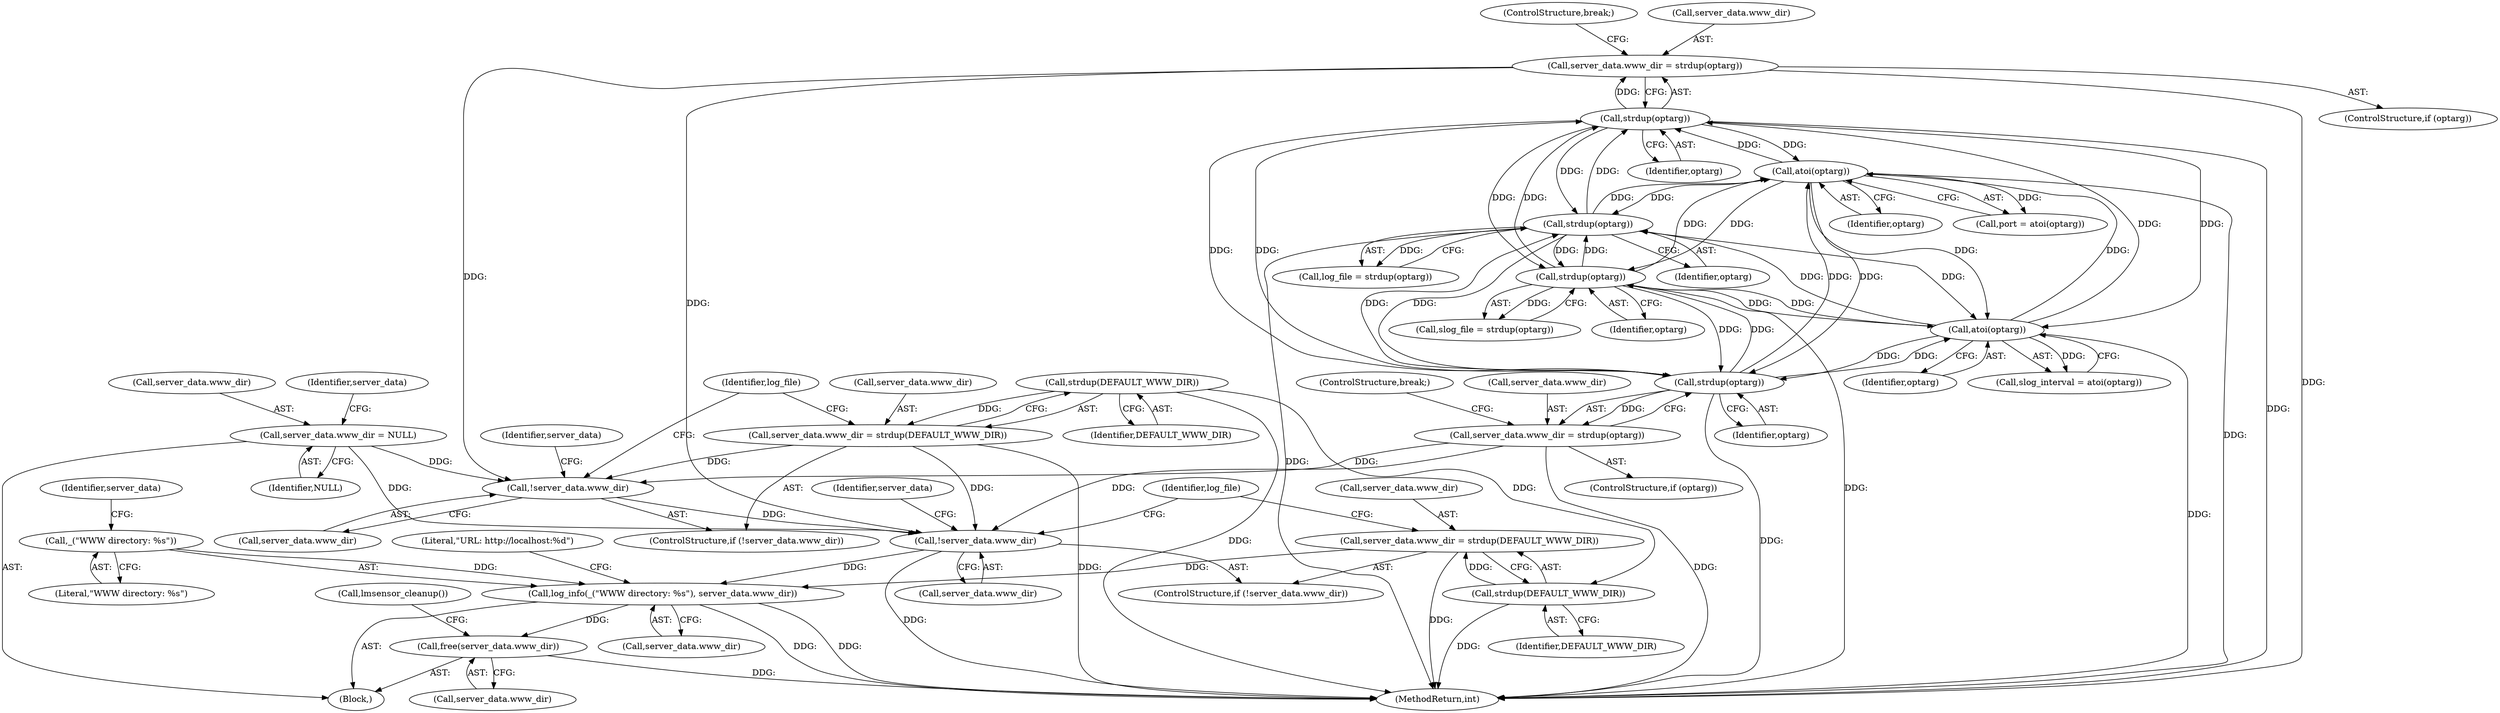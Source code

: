 digraph "0_wpitchoune_8b10426dcc0246c1712a99460dd470dcb1cc4d9c_0@API" {
"1000403" [label="(Call,free(server_data.www_dir))"];
"1000319" [label="(Call,log_info(_(\"WWW directory: %s\"), server_data.www_dir))"];
"1000320" [label="(Call,_(\"WWW directory: %s\"))"];
"1000293" [label="(Call,server_data.www_dir = strdup(DEFAULT_WWW_DIR))"];
"1000297" [label="(Call,strdup(DEFAULT_WWW_DIR))"];
"1000274" [label="(Call,strdup(DEFAULT_WWW_DIR))"];
"1000289" [label="(Call,!server_data.www_dir)"];
"1000266" [label="(Call,!server_data.www_dir)"];
"1000127" [label="(Call,server_data.www_dir = NULL)"];
"1000270" [label="(Call,server_data.www_dir = strdup(DEFAULT_WWW_DIR))"];
"1000174" [label="(Call,server_data.www_dir = strdup(optarg))"];
"1000178" [label="(Call,strdup(optarg))"];
"1000186" [label="(Call,atoi(optarg))"];
"1000213" [label="(Call,strdup(optarg))"];
"1000228" [label="(Call,strdup(optarg))"];
"1000242" [label="(Call,atoi(optarg))"];
"1000201" [label="(Call,strdup(optarg))"];
"1000197" [label="(Call,server_data.www_dir = strdup(optarg))"];
"1000203" [label="(ControlStructure,break;)"];
"1000321" [label="(Literal,\"WWW directory: %s\")"];
"1000180" [label="(ControlStructure,break;)"];
"1000127" [label="(Call,server_data.www_dir = NULL)"];
"1000240" [label="(Call,slog_interval = atoi(optarg))"];
"1000301" [label="(Identifier,log_file)"];
"1000323" [label="(Identifier,server_data)"];
"1000174" [label="(Call,server_data.www_dir = strdup(optarg))"];
"1000187" [label="(Identifier,optarg)"];
"1000404" [label="(Call,server_data.www_dir)"];
"1000266" [label="(Call,!server_data.www_dir)"];
"1000178" [label="(Call,strdup(optarg))"];
"1000320" [label="(Call,_(\"WWW directory: %s\"))"];
"1000184" [label="(Call,port = atoi(optarg))"];
"1000272" [label="(Identifier,server_data)"];
"1000186" [label="(Call,atoi(optarg))"];
"1000214" [label="(Identifier,optarg)"];
"1000295" [label="(Identifier,server_data)"];
"1000403" [label="(Call,free(server_data.www_dir))"];
"1000289" [label="(Call,!server_data.www_dir)"];
"1000298" [label="(Identifier,DEFAULT_WWW_DIR)"];
"1000327" [label="(Literal,\"URL: http://localhost:%d\")"];
"1000226" [label="(Call,slog_file = strdup(optarg))"];
"1000322" [label="(Call,server_data.www_dir)"];
"1000229" [label="(Identifier,optarg)"];
"1000228" [label="(Call,strdup(optarg))"];
"1000270" [label="(Call,server_data.www_dir = strdup(DEFAULT_WWW_DIR))"];
"1000274" [label="(Call,strdup(DEFAULT_WWW_DIR))"];
"1000202" [label="(Identifier,optarg)"];
"1000128" [label="(Call,server_data.www_dir)"];
"1000135" [label="(Identifier,server_data)"];
"1000172" [label="(ControlStructure,if (optarg))"];
"1000294" [label="(Call,server_data.www_dir)"];
"1000290" [label="(Call,server_data.www_dir)"];
"1000271" [label="(Call,server_data.www_dir)"];
"1000195" [label="(ControlStructure,if (optarg))"];
"1000275" [label="(Identifier,DEFAULT_WWW_DIR)"];
"1000104" [label="(Block,)"];
"1000278" [label="(Identifier,log_file)"];
"1000211" [label="(Call,log_file = strdup(optarg))"];
"1000267" [label="(Call,server_data.www_dir)"];
"1000407" [label="(Call,lmsensor_cleanup())"];
"1000417" [label="(MethodReturn,int)"];
"1000243" [label="(Identifier,optarg)"];
"1000288" [label="(ControlStructure,if (!server_data.www_dir))"];
"1000319" [label="(Call,log_info(_(\"WWW directory: %s\"), server_data.www_dir))"];
"1000201" [label="(Call,strdup(optarg))"];
"1000198" [label="(Call,server_data.www_dir)"];
"1000297" [label="(Call,strdup(DEFAULT_WWW_DIR))"];
"1000265" [label="(ControlStructure,if (!server_data.www_dir))"];
"1000179" [label="(Identifier,optarg)"];
"1000175" [label="(Call,server_data.www_dir)"];
"1000242" [label="(Call,atoi(optarg))"];
"1000197" [label="(Call,server_data.www_dir = strdup(optarg))"];
"1000293" [label="(Call,server_data.www_dir = strdup(DEFAULT_WWW_DIR))"];
"1000213" [label="(Call,strdup(optarg))"];
"1000131" [label="(Identifier,NULL)"];
"1000403" -> "1000104"  [label="AST: "];
"1000403" -> "1000404"  [label="CFG: "];
"1000404" -> "1000403"  [label="AST: "];
"1000407" -> "1000403"  [label="CFG: "];
"1000403" -> "1000417"  [label="DDG: "];
"1000319" -> "1000403"  [label="DDG: "];
"1000319" -> "1000104"  [label="AST: "];
"1000319" -> "1000322"  [label="CFG: "];
"1000320" -> "1000319"  [label="AST: "];
"1000322" -> "1000319"  [label="AST: "];
"1000327" -> "1000319"  [label="CFG: "];
"1000319" -> "1000417"  [label="DDG: "];
"1000319" -> "1000417"  [label="DDG: "];
"1000320" -> "1000319"  [label="DDG: "];
"1000293" -> "1000319"  [label="DDG: "];
"1000289" -> "1000319"  [label="DDG: "];
"1000320" -> "1000321"  [label="CFG: "];
"1000321" -> "1000320"  [label="AST: "];
"1000323" -> "1000320"  [label="CFG: "];
"1000293" -> "1000288"  [label="AST: "];
"1000293" -> "1000297"  [label="CFG: "];
"1000294" -> "1000293"  [label="AST: "];
"1000297" -> "1000293"  [label="AST: "];
"1000301" -> "1000293"  [label="CFG: "];
"1000293" -> "1000417"  [label="DDG: "];
"1000297" -> "1000293"  [label="DDG: "];
"1000297" -> "1000298"  [label="CFG: "];
"1000298" -> "1000297"  [label="AST: "];
"1000297" -> "1000417"  [label="DDG: "];
"1000274" -> "1000297"  [label="DDG: "];
"1000274" -> "1000270"  [label="AST: "];
"1000274" -> "1000275"  [label="CFG: "];
"1000275" -> "1000274"  [label="AST: "];
"1000270" -> "1000274"  [label="CFG: "];
"1000274" -> "1000417"  [label="DDG: "];
"1000274" -> "1000270"  [label="DDG: "];
"1000289" -> "1000288"  [label="AST: "];
"1000289" -> "1000290"  [label="CFG: "];
"1000290" -> "1000289"  [label="AST: "];
"1000295" -> "1000289"  [label="CFG: "];
"1000301" -> "1000289"  [label="CFG: "];
"1000289" -> "1000417"  [label="DDG: "];
"1000266" -> "1000289"  [label="DDG: "];
"1000127" -> "1000289"  [label="DDG: "];
"1000270" -> "1000289"  [label="DDG: "];
"1000174" -> "1000289"  [label="DDG: "];
"1000197" -> "1000289"  [label="DDG: "];
"1000266" -> "1000265"  [label="AST: "];
"1000266" -> "1000267"  [label="CFG: "];
"1000267" -> "1000266"  [label="AST: "];
"1000272" -> "1000266"  [label="CFG: "];
"1000278" -> "1000266"  [label="CFG: "];
"1000127" -> "1000266"  [label="DDG: "];
"1000270" -> "1000266"  [label="DDG: "];
"1000174" -> "1000266"  [label="DDG: "];
"1000197" -> "1000266"  [label="DDG: "];
"1000127" -> "1000104"  [label="AST: "];
"1000127" -> "1000131"  [label="CFG: "];
"1000128" -> "1000127"  [label="AST: "];
"1000131" -> "1000127"  [label="AST: "];
"1000135" -> "1000127"  [label="CFG: "];
"1000270" -> "1000265"  [label="AST: "];
"1000271" -> "1000270"  [label="AST: "];
"1000278" -> "1000270"  [label="CFG: "];
"1000270" -> "1000417"  [label="DDG: "];
"1000174" -> "1000172"  [label="AST: "];
"1000174" -> "1000178"  [label="CFG: "];
"1000175" -> "1000174"  [label="AST: "];
"1000178" -> "1000174"  [label="AST: "];
"1000180" -> "1000174"  [label="CFG: "];
"1000174" -> "1000417"  [label="DDG: "];
"1000178" -> "1000174"  [label="DDG: "];
"1000178" -> "1000179"  [label="CFG: "];
"1000179" -> "1000178"  [label="AST: "];
"1000178" -> "1000417"  [label="DDG: "];
"1000186" -> "1000178"  [label="DDG: "];
"1000213" -> "1000178"  [label="DDG: "];
"1000228" -> "1000178"  [label="DDG: "];
"1000242" -> "1000178"  [label="DDG: "];
"1000201" -> "1000178"  [label="DDG: "];
"1000178" -> "1000186"  [label="DDG: "];
"1000178" -> "1000201"  [label="DDG: "];
"1000178" -> "1000213"  [label="DDG: "];
"1000178" -> "1000228"  [label="DDG: "];
"1000178" -> "1000242"  [label="DDG: "];
"1000186" -> "1000184"  [label="AST: "];
"1000186" -> "1000187"  [label="CFG: "];
"1000187" -> "1000186"  [label="AST: "];
"1000184" -> "1000186"  [label="CFG: "];
"1000186" -> "1000417"  [label="DDG: "];
"1000186" -> "1000184"  [label="DDG: "];
"1000213" -> "1000186"  [label="DDG: "];
"1000228" -> "1000186"  [label="DDG: "];
"1000242" -> "1000186"  [label="DDG: "];
"1000201" -> "1000186"  [label="DDG: "];
"1000186" -> "1000201"  [label="DDG: "];
"1000186" -> "1000213"  [label="DDG: "];
"1000186" -> "1000228"  [label="DDG: "];
"1000186" -> "1000242"  [label="DDG: "];
"1000213" -> "1000211"  [label="AST: "];
"1000213" -> "1000214"  [label="CFG: "];
"1000214" -> "1000213"  [label="AST: "];
"1000211" -> "1000213"  [label="CFG: "];
"1000213" -> "1000417"  [label="DDG: "];
"1000213" -> "1000201"  [label="DDG: "];
"1000213" -> "1000211"  [label="DDG: "];
"1000228" -> "1000213"  [label="DDG: "];
"1000242" -> "1000213"  [label="DDG: "];
"1000201" -> "1000213"  [label="DDG: "];
"1000213" -> "1000228"  [label="DDG: "];
"1000213" -> "1000242"  [label="DDG: "];
"1000228" -> "1000226"  [label="AST: "];
"1000228" -> "1000229"  [label="CFG: "];
"1000229" -> "1000228"  [label="AST: "];
"1000226" -> "1000228"  [label="CFG: "];
"1000228" -> "1000417"  [label="DDG: "];
"1000228" -> "1000201"  [label="DDG: "];
"1000228" -> "1000226"  [label="DDG: "];
"1000242" -> "1000228"  [label="DDG: "];
"1000201" -> "1000228"  [label="DDG: "];
"1000228" -> "1000242"  [label="DDG: "];
"1000242" -> "1000240"  [label="AST: "];
"1000242" -> "1000243"  [label="CFG: "];
"1000243" -> "1000242"  [label="AST: "];
"1000240" -> "1000242"  [label="CFG: "];
"1000242" -> "1000417"  [label="DDG: "];
"1000242" -> "1000201"  [label="DDG: "];
"1000242" -> "1000240"  [label="DDG: "];
"1000201" -> "1000242"  [label="DDG: "];
"1000201" -> "1000197"  [label="AST: "];
"1000201" -> "1000202"  [label="CFG: "];
"1000202" -> "1000201"  [label="AST: "];
"1000197" -> "1000201"  [label="CFG: "];
"1000201" -> "1000417"  [label="DDG: "];
"1000201" -> "1000197"  [label="DDG: "];
"1000197" -> "1000195"  [label="AST: "];
"1000198" -> "1000197"  [label="AST: "];
"1000203" -> "1000197"  [label="CFG: "];
"1000197" -> "1000417"  [label="DDG: "];
}
